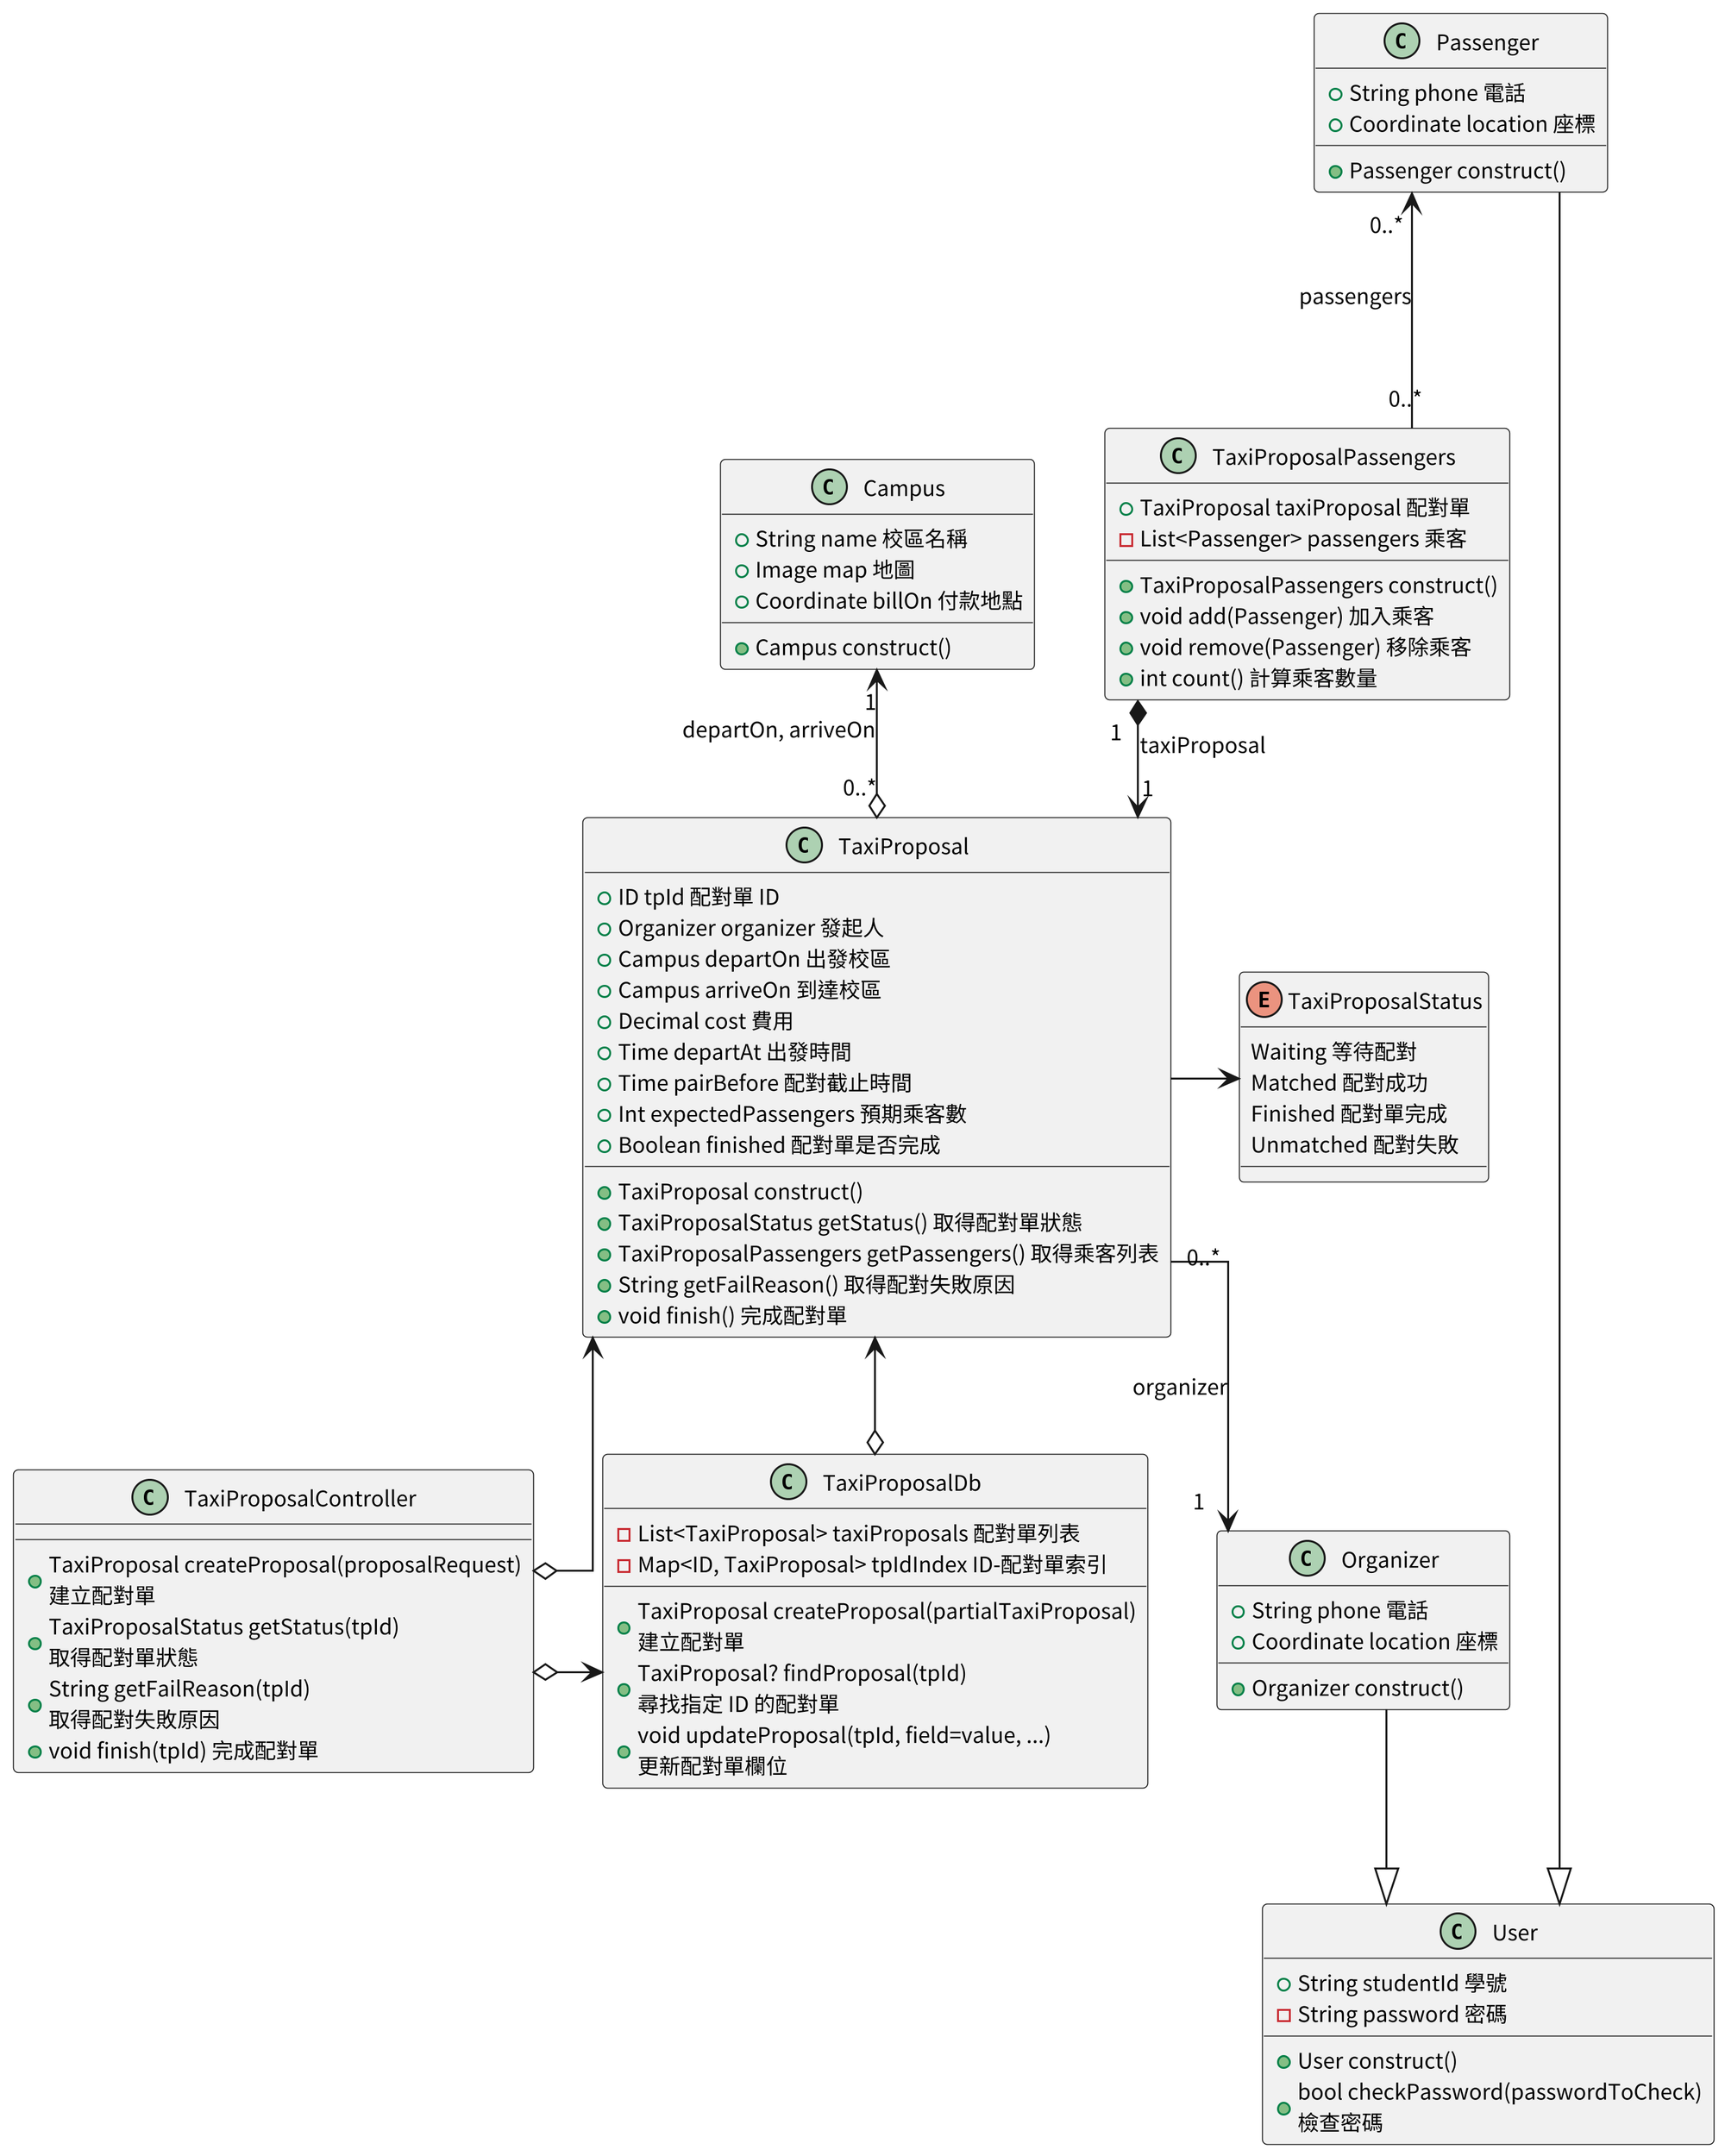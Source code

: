 @startuml ClassDiagramTaxi

skinparam linetype ortho
skinparam dpi 300
skinparam defaultFontSize 11
skinparam defaultFontName "Noto Sans CJK TC"


class User {
    +String studentId 學號
    -String password 密碼
    +User construct()
    +bool checkPassword(passwordToCheck)\n檢查密碼
}

class Passenger {
    +String phone 電話
    +Coordinate location 座標
    +Passenger construct()
}
User <|-up- Passenger

class Organizer {
    +String phone 電話
    +Coordinate location 座標
    +Organizer construct()
}
User <|-up- Organizer

class Campus {
    +String name 校區名稱
    +Image map 地圖
    +Coordinate billOn 付款地點
    +Campus construct()
}

class TaxiProposalPassengers {
    +TaxiProposal taxiProposal 配對單
    -List<Passenger> passengers 乘客
    +TaxiProposalPassengers construct()
    +void add(Passenger) 加入乘客
    +void remove(Passenger) 移除乘客
    +int count() 計算乘客數量
}
TaxiProposalPassengers "0..*" --up-> "0..*" Passenger: passengers
TaxiProposalPassengers "1" *-down-> "1" TaxiProposal: taxiProposal

class TaxiProposalController {
    +TaxiProposal createProposal(proposalRequest)\n建立配對單
    +TaxiProposalStatus getStatus(tpId)\n取得配對單狀態
    +String getFailReason(tpId)\n取得配對失敗原因
    +void finish(tpId) 完成配對單
}
TaxiProposalController o-up-> TaxiProposal
TaxiProposalController o-right-> TaxiProposalDb

class TaxiProposalDb {
    -List<TaxiProposal> taxiProposals 配對單列表
    -Map<ID, TaxiProposal> tpIdIndex ID-配對單索引
    +TaxiProposal createProposal(partialTaxiProposal)\n建立配對單
    +TaxiProposal? findProposal(tpId)\n尋找指定 ID 的配對單
    +void updateProposal(tpId, field=value, ...)\n更新配對單欄位
}
TaxiProposalDb o-up-> TaxiProposal

class TaxiProposal {
    +ID tpId 配對單 ID
    +Organizer organizer 發起人
    +Campus departOn 出發校區
    +Campus arriveOn 到達校區
    +Decimal cost 費用
    +Time departAt 出發時間
    +Time pairBefore 配對截止時間
    +Int expectedPassengers 預期乘客數
    +Boolean finished 配對單是否完成

    +TaxiProposal construct()
    +TaxiProposalStatus getStatus() 取得配對單狀態
    +TaxiProposalPassengers getPassengers() 取得乘客列表
    +String getFailReason() 取得配對失敗原因
    +void finish() 完成配對單
}
TaxiProposal "0..*" o-up-> "1" Campus: departOn, arriveOn
TaxiProposal "0..*" --> "1" Organizer: organizer
TaxiProposal -> TaxiProposalStatus

enum TaxiProposalStatus {
    Waiting 等待配對
    Matched 配對成功
    Finished 配對單完成
    Unmatched 配對失敗
}

@enduml

@startuml ClassDiagramRecord

skinparam linetype ortho
skinparam dpi 300
skinparam defaultFontSize 11
skinparam defaultFontName "Noto Sans CJK TC"


class User {
    +String studentId 學號
    -String password 密碼
    +User construct()
    +bool checkPassword(passwordToCheck)\n檢查密碼
}

class Campus {
    +String name 校區名稱
    +Image map 地圖
    +Coordinate billOn 付款地點
    +Campus construct()
}

class RecordController {
    +List<BusRecord> listRecords(studentId)\n列出學生的乘車紀錄
}
RecordController o--> BusRecord
RecordController o-> RecordDb

class RecordDb {
    -List<BusRecord> busRecords\n乘車紀錄列表
    -Map<String, List<BusRecord>> studentIdIndex\n學生 ID 索引
    -Map<ID, BusRecord> recordIdIndex\n紀錄 ID 索引
    +List<BusRecord> listStudentRecords(studentId)\n從資料庫列出學生的所有乘車紀錄
}
RecordDb o-> BusRecord

class BusRecord {
    +ID recordId 紀錄 ID
    +User user 乘客
    +BusInformation busInformation 乘車資訊
    +Image recordCertificate 預約憑證
    +BusRecord construct(busId) 建立乘車紀錄
}
BusRecord "0..*" --> "1" User: user
BusRecord "0..*" o--> "1" BusInformation: busInformation

class BusInformation {
    +ID busId 車次 ID
    +Campus departOn 出發校區
    +Campus arriveOn 到達校區
    +Decimal cost 費用
    +Time departAt 出發時間
    +Time estArriveAt 預計到達時間
    +BusInformation construct()
}
BusInformation "0..*" o--> "1" Campus: departOn, arriveOn

@enduml


@startuml ClassDiagramBusInformation

skinparam linetype ortho
skinparam dpi 300
skinparam defaultFontSize 11
skinparam defaultFontName "Noto Sans CJK TC"

class Campus {
    +String name 校區名稱
    +Image map 地圖
    +Coordinate billOn 付款地點
    +Campus construct()
}

class BusInformationController {
    +BusInformation? retrieveBusInformation(busId) 取得車次資訊
}
BusInformationController o--> BusInformation
BusInformationController o--> BusInformationDb

class BusInformationDb {
    -List<BusInformation> busInformations 車次資訊列表
    -Map<ID, BusInformation> busIdIndex 車次 ID 索引
    +BusInformation? findBus(busId) 尋找指定車次
}
BusInformationDb o-> BusInformation

class BusInformation {
    +ID busId 車次 ID
    +Campus departOn 出發校區
    +Campus arriveOn 到達校區
    +Decimal cost 費用
    +Time departAt 出發時間
    +Time estArriveAt 預計到達時間
    +BusInformation construct()
}
BusInformation "0..*" o--> "1" Campus: departOn, arriveOn

@enduml
